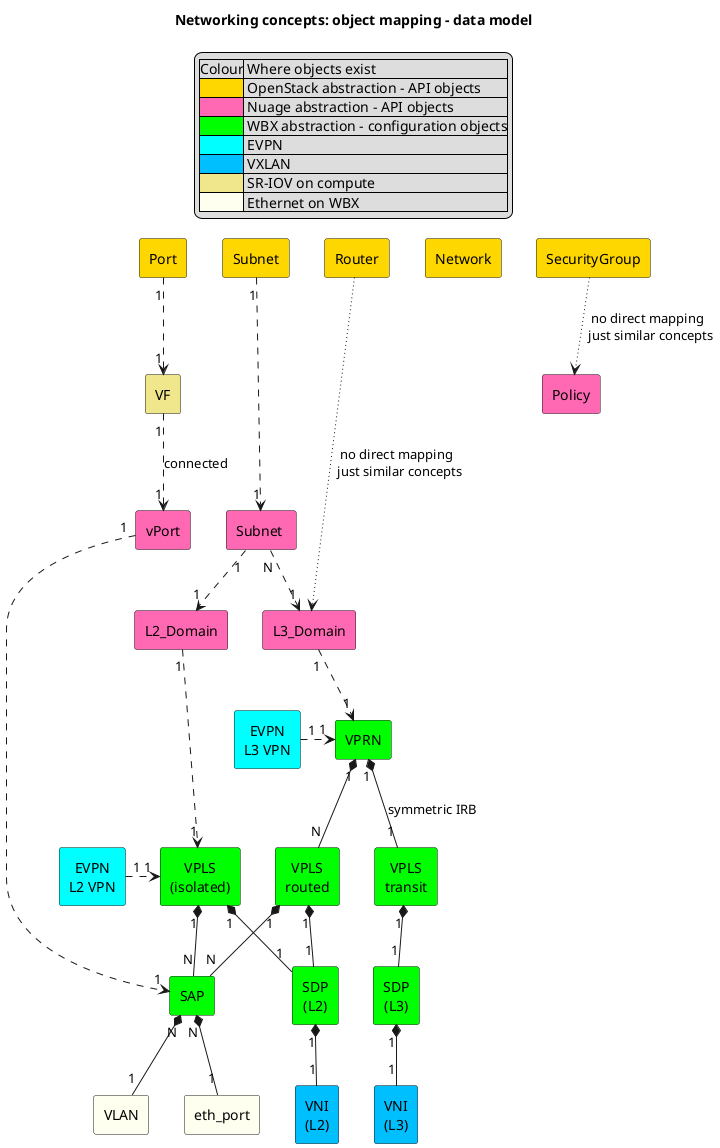 @startuml
allow_mixing
'skinparam handwritten true
skinparam defaultTextAlignment center

title Networking concepts: object mapping - data model

legend top
|Colour| Where objects exist |
|<#Gold>| OpenStack abstraction - API objects|
|<#HotPink>| Nuage abstraction - API objects|
|<#Lime>| WBX abstraction - configuration objects|
|<#Cyan>| EVPN|
|<#DeepSkyBlue>| VXLAN|
|<#Khaki>| SR-IOV on compute|
|<#Ivory>| Ethernet on WBX|
endlegend


rectangle L3_VPN #Cyan [
EVPN
L3 VPN]

rectangle L2_VPN #Cyan [
EVPN
L2 VPN
]

together {
  rectangle VNI_L2 #DeepSkyBlue [
  VNI
  (L2)
  ]
  rectangle VNI_L3 #DeepSkyBlue [
  VNI
  (L3)
  ]
  rectangle VLAN #Ivory
  rectangle eth_port #Ivory
}

rectangle SAP #Lime

together {
  rectangle SDP_L2 #Lime [
  SDP
  (L2)
  ]
  rectangle SDP_L3 #Lime [
  SDP
  (L3)
  ]
}

rectangle VPRN #Lime
together {
  rectangle VPLS #Lime [
  VPLS
  (isolated)
  ]
  rectangle rVPLS #Lime [
  VPLS
  routed
  ]
  rectangle tVPLS #Lime [
  VPLS
  transit
  ]
}


together {
  rectangle nSubnet #HotPink [
  Subnet ]
  rectangle L2_Domain #HotPink
  rectangle L3_Domain #HotPink
  rectangle vPort #HotPink
}

together {
  rectangle SecurityGroup #Gold
  rectangle Policy #HotPink
}

together {
  rectangle Port #Gold
  rectangle Subnet #Gold
  rectangle Router #Gold
  rectangle VF #Khaki
}
rectangle Network #Gold


SAP "N" *-- "1" eth_port
SAP "N" *-- "1" VLAN
SDP_L2 "1" *-- "1" VNI_L2
SDP_L3 "1" *-- "1" VNI_L3
VPRN "1" *-- "N" rVPLS
VPRN "1" *-- "1" tVPLS : symmetric IRB
VPLS "1" *-- "N" SAP
VPLS "1" *-- "1" SDP_L2
rVPLS "1" *-- "N" SAP
rVPLS "1" *-- "1" SDP_L2
tVPLS "1" *-- "1" SDP_L3
L2_VPN  "1" -right[dashed]-> "1" VPLS
L3_VPN "1" -right[dashed]-> "1" VPRN
vPort "1" -[dashed]-> "1" SAP
L2_Domain "1" -[dashed]-> "1" VPLS
L3_Domain "1" -[dashed]-> "1" VPRN
Router  -[dotted]->  L3_Domain : no direct mapping \n just similar concepts
SecurityGroup -[dotted]-> Policy : no direct mapping \n just similar concepts
Port "1" -[dashed]-> "1" VF
VF "1" -[dashed]-> "1" vPort : connected
nSubnet "1" -[dashed]-> "1" L2_Domain
nSubnet "N" -[dashed]-> "1" L3_Domain
Subnet "1" -[dashed]-> "1" nSubnet

@enduml
